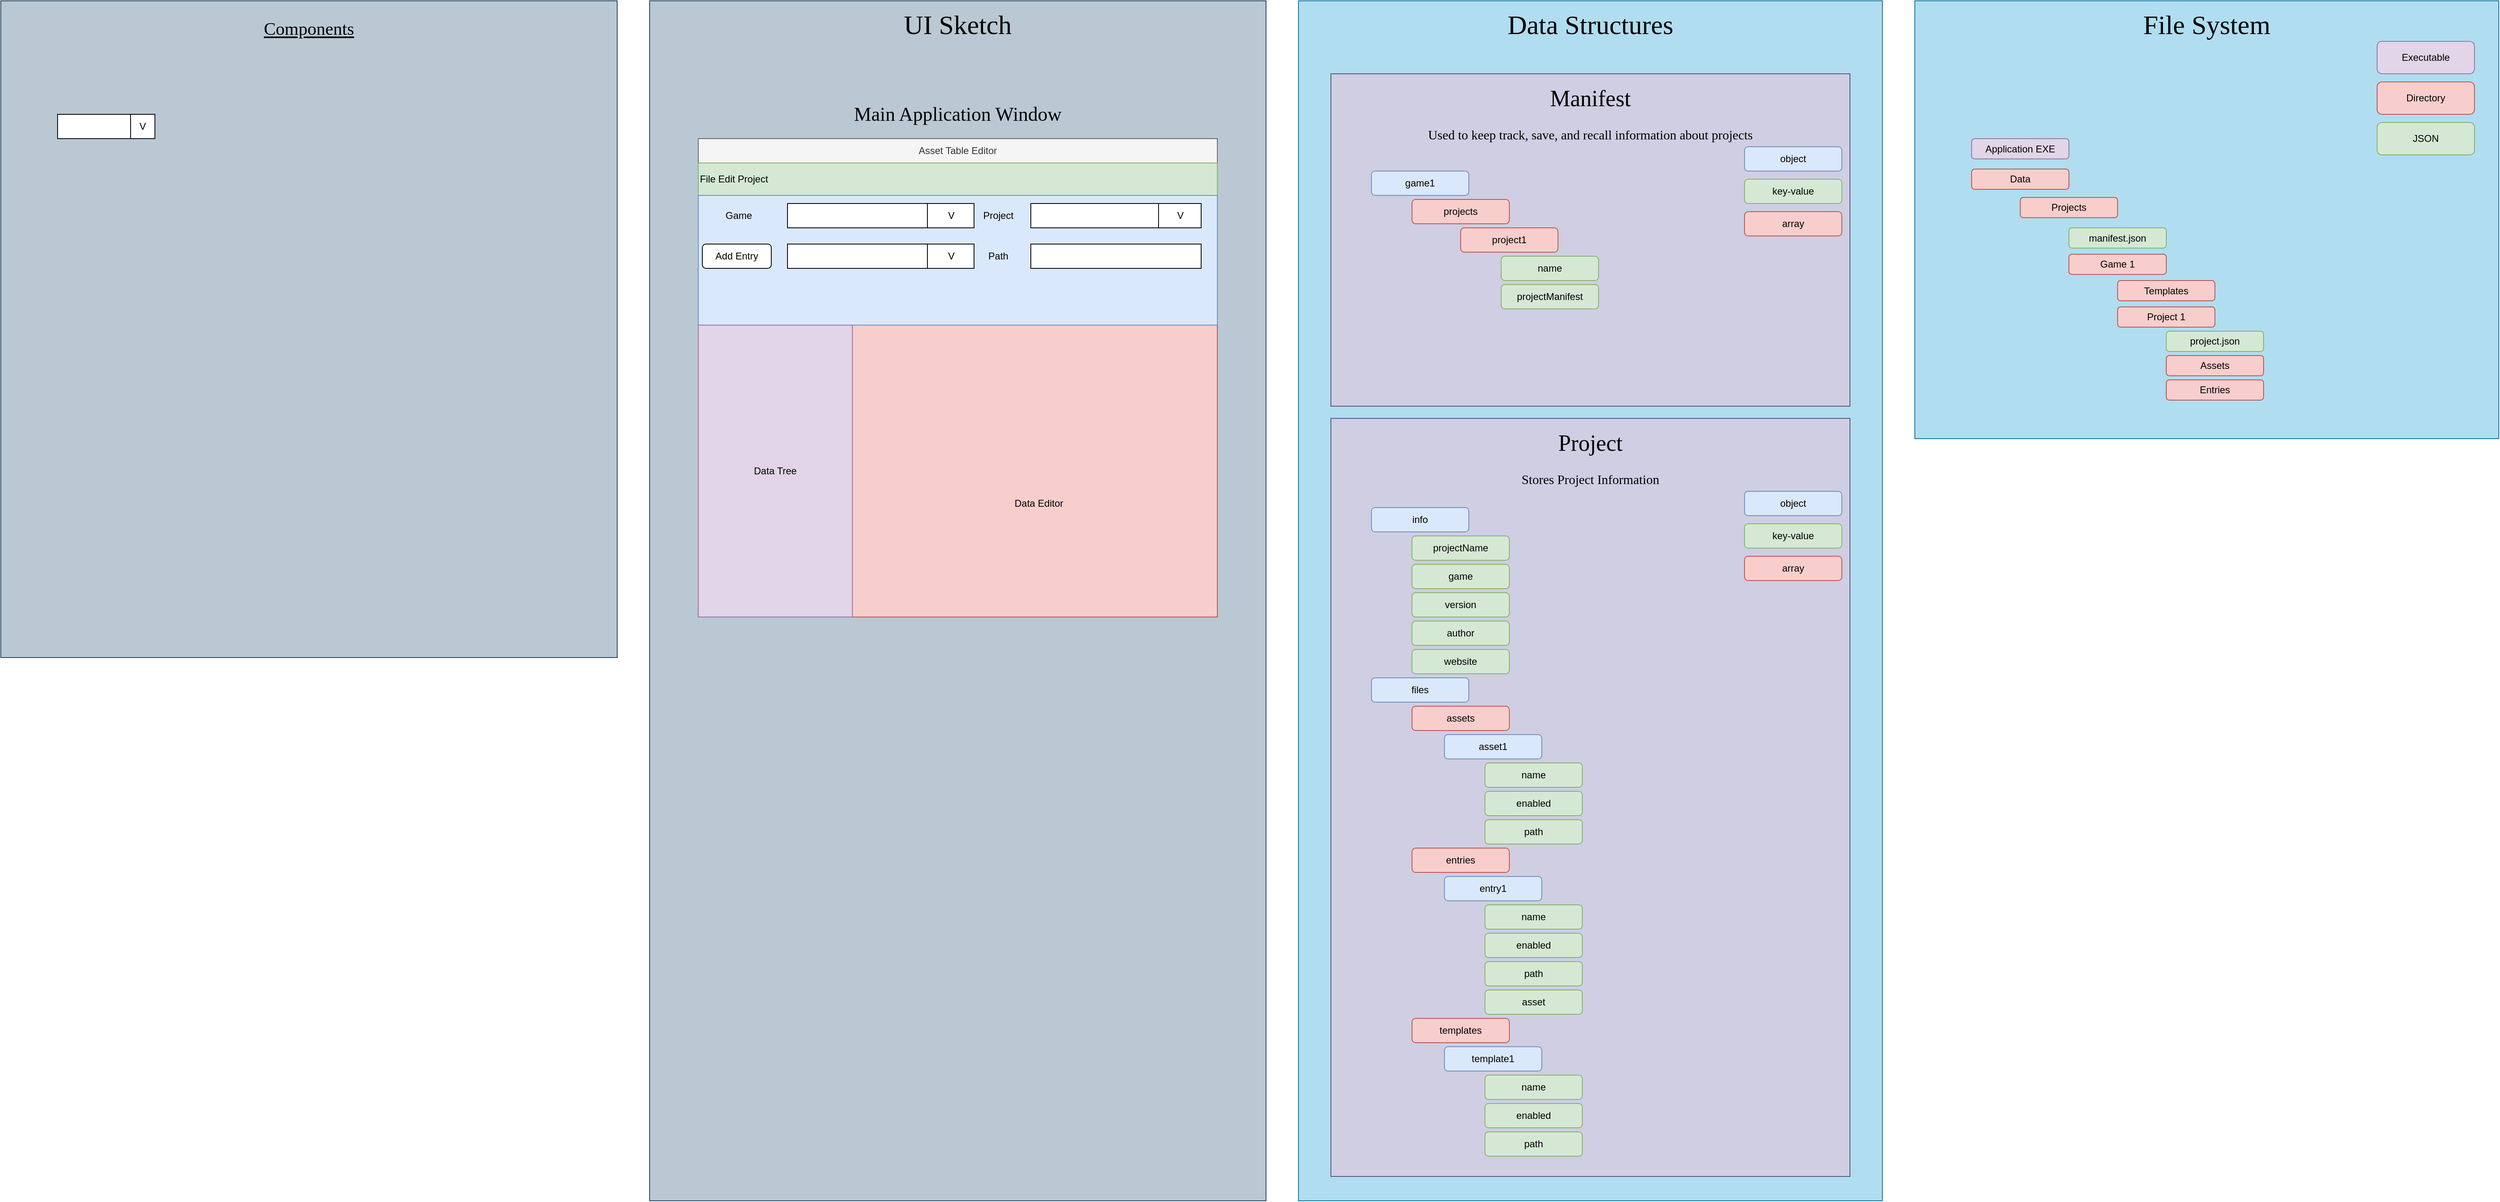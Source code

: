 <mxfile version="28.0.4">
  <diagram name="Page-1" id="VzTkRJVZqyoS9abhufmP">
    <mxGraphModel dx="2208" dy="1815" grid="1" gridSize="10" guides="1" tooltips="1" connect="1" arrows="1" fold="1" page="1" pageScale="1" pageWidth="850" pageHeight="1100" math="0" shadow="0">
      <root>
        <mxCell id="0" />
        <mxCell id="1" parent="0" />
        <mxCell id="ZPDHwGb2gUlAKi-0C_dS-61" value="" style="rounded=0;whiteSpace=wrap;html=1;fillColor=#bac8d3;strokeColor=#23445d;" vertex="1" parent="1">
          <mxGeometry x="-720" y="-40" width="760" height="810" as="geometry" />
        </mxCell>
        <mxCell id="LlEfA--5SufR63MY19yz-38" value="" style="rounded=0;whiteSpace=wrap;html=1;fillColor=#b1ddf0;strokeColor=#10739e;" parent="1" vertex="1">
          <mxGeometry x="880" y="-40" width="720" height="1480" as="geometry" />
        </mxCell>
        <mxCell id="LlEfA--5SufR63MY19yz-39" value="" style="rounded=0;whiteSpace=wrap;html=1;fillColor=#bac8d3;strokeColor=#23445d;" parent="1" vertex="1">
          <mxGeometry x="80" y="-40" width="760" height="1480" as="geometry" />
        </mxCell>
        <mxCell id="LlEfA--5SufR63MY19yz-2" value="" style="rounded=0;whiteSpace=wrap;html=1;fillColor=#f8cecc;strokeColor=#b85450;" parent="1" vertex="1">
          <mxGeometry x="140" y="160" width="640" height="560" as="geometry" />
        </mxCell>
        <mxCell id="LlEfA--5SufR63MY19yz-3" value="Asset Table Editor" style="rounded=0;whiteSpace=wrap;html=1;fillColor=#f5f5f5;fontColor=#333333;strokeColor=#666666;" parent="1" vertex="1">
          <mxGeometry x="140" y="130" width="640" height="30" as="geometry" />
        </mxCell>
        <mxCell id="LlEfA--5SufR63MY19yz-4" value="File Edit Project" style="rounded=0;whiteSpace=wrap;html=1;align=left;fillColor=#d5e8d4;strokeColor=#82b366;" parent="1" vertex="1">
          <mxGeometry x="140" y="160" width="640" height="40" as="geometry" />
        </mxCell>
        <mxCell id="LlEfA--5SufR63MY19yz-5" value="" style="rounded=0;whiteSpace=wrap;html=1;fillColor=#dae8fc;strokeColor=#6c8ebf;" parent="1" vertex="1">
          <mxGeometry x="140" y="200" width="640" height="160" as="geometry" />
        </mxCell>
        <mxCell id="LlEfA--5SufR63MY19yz-7" value="" style="rounded=0;whiteSpace=wrap;html=1;fillColor=#e1d5e7;strokeColor=#9673a6;" parent="1" vertex="1">
          <mxGeometry x="140" y="360" width="190" height="360" as="geometry" />
        </mxCell>
        <mxCell id="LlEfA--5SufR63MY19yz-8" value="Data Editor" style="text;html=1;align=center;verticalAlign=middle;whiteSpace=wrap;rounded=0;" parent="1" vertex="1">
          <mxGeometry x="500" y="565" width="120" height="30" as="geometry" />
        </mxCell>
        <mxCell id="LlEfA--5SufR63MY19yz-9" value="&lt;div&gt;Data Tree&lt;/div&gt;" style="text;html=1;align=center;verticalAlign=middle;whiteSpace=wrap;rounded=0;" parent="1" vertex="1">
          <mxGeometry x="175" y="525" width="120" height="30" as="geometry" />
        </mxCell>
        <mxCell id="LlEfA--5SufR63MY19yz-11" value="Game" style="text;html=1;align=center;verticalAlign=middle;whiteSpace=wrap;rounded=0;" parent="1" vertex="1">
          <mxGeometry x="140" y="210" width="100" height="30" as="geometry" />
        </mxCell>
        <mxCell id="LlEfA--5SufR63MY19yz-16" value="" style="group" parent="1" vertex="1" connectable="0">
          <mxGeometry x="250" y="210" width="230" height="30" as="geometry" />
        </mxCell>
        <mxCell id="LlEfA--5SufR63MY19yz-14" value="" style="rounded=0;whiteSpace=wrap;html=1;" parent="LlEfA--5SufR63MY19yz-16" vertex="1">
          <mxGeometry width="230" height="30" as="geometry" />
        </mxCell>
        <mxCell id="LlEfA--5SufR63MY19yz-15" value="V" style="rounded=0;whiteSpace=wrap;html=1;" parent="LlEfA--5SufR63MY19yz-16" vertex="1">
          <mxGeometry x="172.5" width="57.5" height="30" as="geometry" />
        </mxCell>
        <mxCell id="LlEfA--5SufR63MY19yz-17" value="" style="group" parent="1" vertex="1" connectable="0">
          <mxGeometry x="-650" y="100" width="120" height="30" as="geometry" />
        </mxCell>
        <mxCell id="LlEfA--5SufR63MY19yz-12" value="" style="rounded=0;whiteSpace=wrap;html=1;" parent="LlEfA--5SufR63MY19yz-17" vertex="1">
          <mxGeometry width="120" height="30" as="geometry" />
        </mxCell>
        <mxCell id="LlEfA--5SufR63MY19yz-13" value="V" style="rounded=0;whiteSpace=wrap;html=1;" parent="LlEfA--5SufR63MY19yz-17" vertex="1">
          <mxGeometry x="90" width="30" height="30" as="geometry" />
        </mxCell>
        <mxCell id="LlEfA--5SufR63MY19yz-19" value="Add Entry" style="rounded=1;whiteSpace=wrap;html=1;" parent="1" vertex="1">
          <mxGeometry x="145" y="260" width="85" height="30" as="geometry" />
        </mxCell>
        <mxCell id="LlEfA--5SufR63MY19yz-25" value="Project" style="text;html=1;align=center;verticalAlign=middle;whiteSpace=wrap;rounded=0;" parent="1" vertex="1">
          <mxGeometry x="460" y="210" width="100" height="30" as="geometry" />
        </mxCell>
        <mxCell id="LlEfA--5SufR63MY19yz-26" value="" style="group" parent="1" vertex="1" connectable="0">
          <mxGeometry x="550" y="210" width="210" height="30" as="geometry" />
        </mxCell>
        <mxCell id="LlEfA--5SufR63MY19yz-27" value="" style="rounded=0;whiteSpace=wrap;html=1;" parent="LlEfA--5SufR63MY19yz-26" vertex="1">
          <mxGeometry width="210" height="30" as="geometry" />
        </mxCell>
        <mxCell id="LlEfA--5SufR63MY19yz-28" value="V" style="rounded=0;whiteSpace=wrap;html=1;" parent="LlEfA--5SufR63MY19yz-26" vertex="1">
          <mxGeometry x="157.5" width="52.5" height="30" as="geometry" />
        </mxCell>
        <mxCell id="LlEfA--5SufR63MY19yz-30" value="" style="group" parent="1" vertex="1" connectable="0">
          <mxGeometry x="250" y="260" width="230" height="30" as="geometry" />
        </mxCell>
        <mxCell id="LlEfA--5SufR63MY19yz-31" value="" style="rounded=0;whiteSpace=wrap;html=1;" parent="LlEfA--5SufR63MY19yz-30" vertex="1">
          <mxGeometry width="230" height="30" as="geometry" />
        </mxCell>
        <mxCell id="LlEfA--5SufR63MY19yz-32" value="V" style="rounded=0;whiteSpace=wrap;html=1;" parent="LlEfA--5SufR63MY19yz-30" vertex="1">
          <mxGeometry x="172.5" width="57.5" height="30" as="geometry" />
        </mxCell>
        <mxCell id="LlEfA--5SufR63MY19yz-33" value="" style="rounded=0;whiteSpace=wrap;html=1;" parent="1" vertex="1">
          <mxGeometry x="550" y="260" width="210" height="30" as="geometry" />
        </mxCell>
        <mxCell id="LlEfA--5SufR63MY19yz-34" value="Path" style="text;html=1;align=center;verticalAlign=middle;whiteSpace=wrap;rounded=0;" parent="1" vertex="1">
          <mxGeometry x="460" y="260" width="100" height="30" as="geometry" />
        </mxCell>
        <mxCell id="LlEfA--5SufR63MY19yz-35" value="UI Sketch" style="text;html=1;align=center;verticalAlign=middle;whiteSpace=wrap;rounded=0;fontSize=33;fontFamily=Verdana;fontStyle=0" parent="1" vertex="1">
          <mxGeometry x="80" y="-40" width="760" height="60" as="geometry" />
        </mxCell>
        <mxCell id="LlEfA--5SufR63MY19yz-36" value="Components" style="text;html=1;align=center;verticalAlign=middle;whiteSpace=wrap;rounded=0;fontFamily=Verdana;fontSize=22;fontStyle=4" parent="1" vertex="1">
          <mxGeometry x="-720" y="-40" width="760" height="70" as="geometry" />
        </mxCell>
        <mxCell id="LlEfA--5SufR63MY19yz-37" value="Data Structures" style="text;html=1;align=center;verticalAlign=middle;whiteSpace=wrap;rounded=0;fontSize=33;fontFamily=Verdana;fontStyle=0" parent="1" vertex="1">
          <mxGeometry x="880" y="-40" width="720" height="60" as="geometry" />
        </mxCell>
        <mxCell id="LlEfA--5SufR63MY19yz-40" value="Main Application Window" style="text;html=1;align=center;verticalAlign=middle;whiteSpace=wrap;rounded=0;fontSize=24;fontFamily=Verdana;fontStyle=0" parent="1" vertex="1">
          <mxGeometry x="80" y="70" width="760" height="60" as="geometry" />
        </mxCell>
        <mxCell id="LlEfA--5SufR63MY19yz-42" value="" style="rounded=0;whiteSpace=wrap;html=1;fillColor=#d0cee2;strokeColor=#56517e;" parent="1" vertex="1">
          <mxGeometry x="920" y="50" width="640" height="410" as="geometry" />
        </mxCell>
        <mxCell id="LlEfA--5SufR63MY19yz-43" value="Manifest" style="text;html=1;align=center;verticalAlign=middle;whiteSpace=wrap;rounded=0;fontSize=28;fontFamily=Verdana;fontStyle=0" parent="1" vertex="1">
          <mxGeometry x="920" y="50" width="640" height="60" as="geometry" />
        </mxCell>
        <mxCell id="LlEfA--5SufR63MY19yz-44" value="Used to keep track, save, and recall information about projects" style="text;html=1;align=center;verticalAlign=middle;whiteSpace=wrap;rounded=0;fontFamily=Verdana;fontSize=16;" parent="1" vertex="1">
          <mxGeometry x="920" y="110" width="640" height="30" as="geometry" />
        </mxCell>
        <mxCell id="LlEfA--5SufR63MY19yz-59" value="" style="rounded=0;whiteSpace=wrap;html=1;fillColor=#b1ddf0;strokeColor=#10739e;" parent="1" vertex="1">
          <mxGeometry x="1640" y="-40" width="720" height="540" as="geometry" />
        </mxCell>
        <mxCell id="LlEfA--5SufR63MY19yz-60" value="File System" style="text;html=1;align=center;verticalAlign=middle;whiteSpace=wrap;rounded=0;fontSize=33;fontFamily=Verdana;fontStyle=0" parent="1" vertex="1">
          <mxGeometry x="1640" y="-40" width="720" height="60" as="geometry" />
        </mxCell>
        <mxCell id="LlEfA--5SufR63MY19yz-66" value="Application EXE" style="rounded=1;whiteSpace=wrap;html=1;fillColor=#e1d5e7;strokeColor=#9673a6;" parent="1" vertex="1">
          <mxGeometry x="1710" y="130" width="120" height="25" as="geometry" />
        </mxCell>
        <mxCell id="LlEfA--5SufR63MY19yz-67" value="Data" style="rounded=1;whiteSpace=wrap;html=1;fillColor=#f8cecc;strokeColor=#b85450;" parent="1" vertex="1">
          <mxGeometry x="1710" y="167.5" width="120" height="25" as="geometry" />
        </mxCell>
        <mxCell id="LlEfA--5SufR63MY19yz-68" value="Projects" style="rounded=1;whiteSpace=wrap;html=1;fillColor=#f8cecc;strokeColor=#b85450;" parent="1" vertex="1">
          <mxGeometry x="1770" y="202.5" width="120" height="25" as="geometry" />
        </mxCell>
        <mxCell id="LlEfA--5SufR63MY19yz-69" value="Game 1" style="rounded=1;whiteSpace=wrap;html=1;fillColor=#f8cecc;strokeColor=#b85450;" parent="1" vertex="1">
          <mxGeometry x="1830" y="272.5" width="120" height="25" as="geometry" />
        </mxCell>
        <mxCell id="LlEfA--5SufR63MY19yz-70" value="Project 1" style="rounded=1;whiteSpace=wrap;html=1;fillColor=#f8cecc;strokeColor=#b85450;" parent="1" vertex="1">
          <mxGeometry x="1890" y="337.5" width="120" height="25" as="geometry" />
        </mxCell>
        <mxCell id="LlEfA--5SufR63MY19yz-75" value="manifest.json" style="rounded=1;whiteSpace=wrap;html=1;fillColor=#d5e8d4;strokeColor=#82b366;" parent="1" vertex="1">
          <mxGeometry x="1830" y="240" width="120" height="25" as="geometry" />
        </mxCell>
        <mxCell id="LlEfA--5SufR63MY19yz-76" value="Directory" style="rounded=1;whiteSpace=wrap;html=1;fillColor=#f8cecc;strokeColor=#b85450;" parent="1" vertex="1">
          <mxGeometry x="2210" y="60" width="120" height="40" as="geometry" />
        </mxCell>
        <mxCell id="LlEfA--5SufR63MY19yz-77" value="JSON" style="rounded=1;whiteSpace=wrap;html=1;fillColor=#d5e8d4;strokeColor=#82b366;" parent="1" vertex="1">
          <mxGeometry x="2210" y="110" width="120" height="40" as="geometry" />
        </mxCell>
        <mxCell id="LlEfA--5SufR63MY19yz-78" value="Executable" style="rounded=1;whiteSpace=wrap;html=1;fillColor=#e1d5e7;strokeColor=#9673a6;" parent="1" vertex="1">
          <mxGeometry x="2210" y="10" width="120" height="40" as="geometry" />
        </mxCell>
        <mxCell id="LlEfA--5SufR63MY19yz-79" value="Assets" style="rounded=1;whiteSpace=wrap;html=1;fillColor=#f8cecc;strokeColor=#b85450;" parent="1" vertex="1">
          <mxGeometry x="1950" y="397.5" width="120" height="25" as="geometry" />
        </mxCell>
        <mxCell id="LlEfA--5SufR63MY19yz-80" value="Entries" style="rounded=1;whiteSpace=wrap;html=1;fillColor=#f8cecc;strokeColor=#b85450;" parent="1" vertex="1">
          <mxGeometry x="1950" y="427.5" width="120" height="25" as="geometry" />
        </mxCell>
        <mxCell id="LlEfA--5SufR63MY19yz-81" value="project.json" style="rounded=1;whiteSpace=wrap;html=1;fillColor=#d5e8d4;strokeColor=#82b366;" parent="1" vertex="1">
          <mxGeometry x="1950" y="367.5" width="120" height="25" as="geometry" />
        </mxCell>
        <mxCell id="LlEfA--5SufR63MY19yz-94" value="Templates" style="rounded=1;whiteSpace=wrap;html=1;fillColor=#f8cecc;strokeColor=#b85450;" parent="1" vertex="1">
          <mxGeometry x="1890" y="305" width="120" height="25" as="geometry" />
        </mxCell>
        <mxCell id="ZPDHwGb2gUlAKi-0C_dS-6" value="" style="rounded=0;whiteSpace=wrap;html=1;fillColor=#d0cee2;strokeColor=#56517e;" vertex="1" parent="1">
          <mxGeometry x="920" y="475" width="640" height="935" as="geometry" />
        </mxCell>
        <mxCell id="ZPDHwGb2gUlAKi-0C_dS-7" value="Project" style="text;html=1;align=center;verticalAlign=middle;whiteSpace=wrap;rounded=0;fontSize=28;fontFamily=Verdana;fontStyle=0" vertex="1" parent="1">
          <mxGeometry x="920" y="475" width="640" height="60" as="geometry" />
        </mxCell>
        <mxCell id="ZPDHwGb2gUlAKi-0C_dS-8" value="Stores Project Information" style="text;html=1;align=center;verticalAlign=middle;whiteSpace=wrap;rounded=0;fontFamily=Verdana;fontSize=16;" vertex="1" parent="1">
          <mxGeometry x="920" y="535" width="640" height="30" as="geometry" />
        </mxCell>
        <mxCell id="ZPDHwGb2gUlAKi-0C_dS-9" value="info" style="rounded=1;whiteSpace=wrap;html=1;fillColor=#dae8fc;strokeColor=#6c8ebf;" vertex="1" parent="1">
          <mxGeometry x="970" y="585" width="120" height="30" as="geometry" />
        </mxCell>
        <mxCell id="ZPDHwGb2gUlAKi-0C_dS-10" value="projectName" style="rounded=1;whiteSpace=wrap;html=1;fillColor=#d5e8d4;strokeColor=#82b366;" vertex="1" parent="1">
          <mxGeometry x="1020" y="620" width="120" height="30" as="geometry" />
        </mxCell>
        <mxCell id="ZPDHwGb2gUlAKi-0C_dS-11" value="game" style="rounded=1;whiteSpace=wrap;html=1;fillColor=#d5e8d4;strokeColor=#82b366;" vertex="1" parent="1">
          <mxGeometry x="1020" y="655" width="120" height="30" as="geometry" />
        </mxCell>
        <mxCell id="ZPDHwGb2gUlAKi-0C_dS-12" value="version" style="rounded=1;whiteSpace=wrap;html=1;fillColor=#d5e8d4;strokeColor=#82b366;" vertex="1" parent="1">
          <mxGeometry x="1020" y="690" width="120" height="30" as="geometry" />
        </mxCell>
        <mxCell id="ZPDHwGb2gUlAKi-0C_dS-13" value="author" style="rounded=1;whiteSpace=wrap;html=1;fillColor=#d5e8d4;strokeColor=#82b366;" vertex="1" parent="1">
          <mxGeometry x="1020" y="725" width="120" height="30" as="geometry" />
        </mxCell>
        <mxCell id="ZPDHwGb2gUlAKi-0C_dS-14" value="website" style="rounded=1;whiteSpace=wrap;html=1;fillColor=#d5e8d4;strokeColor=#82b366;" vertex="1" parent="1">
          <mxGeometry x="1020" y="760" width="120" height="30" as="geometry" />
        </mxCell>
        <mxCell id="ZPDHwGb2gUlAKi-0C_dS-15" value="files" style="rounded=1;whiteSpace=wrap;html=1;fillColor=#dae8fc;strokeColor=#6c8ebf;" vertex="1" parent="1">
          <mxGeometry x="970" y="795" width="120" height="30" as="geometry" />
        </mxCell>
        <mxCell id="ZPDHwGb2gUlAKi-0C_dS-16" value="assets" style="rounded=1;whiteSpace=wrap;html=1;fillColor=#f8cecc;strokeColor=#b85450;" vertex="1" parent="1">
          <mxGeometry x="1020" y="830" width="120" height="30" as="geometry" />
        </mxCell>
        <mxCell id="ZPDHwGb2gUlAKi-0C_dS-17" value="asset1" style="rounded=1;whiteSpace=wrap;html=1;fillColor=#dae8fc;strokeColor=#6c8ebf;" vertex="1" parent="1">
          <mxGeometry x="1060" y="865" width="120" height="30" as="geometry" />
        </mxCell>
        <mxCell id="ZPDHwGb2gUlAKi-0C_dS-18" value="name" style="rounded=1;whiteSpace=wrap;html=1;fillColor=#d5e8d4;strokeColor=#82b366;" vertex="1" parent="1">
          <mxGeometry x="1110" y="900" width="120" height="30" as="geometry" />
        </mxCell>
        <mxCell id="ZPDHwGb2gUlAKi-0C_dS-19" value="enabled" style="rounded=1;whiteSpace=wrap;html=1;fillColor=#d5e8d4;strokeColor=#82b366;" vertex="1" parent="1">
          <mxGeometry x="1110" y="935" width="120" height="30" as="geometry" />
        </mxCell>
        <mxCell id="ZPDHwGb2gUlAKi-0C_dS-20" value="path" style="rounded=1;whiteSpace=wrap;html=1;fillColor=#d5e8d4;strokeColor=#82b366;" vertex="1" parent="1">
          <mxGeometry x="1110" y="970" width="120" height="30" as="geometry" />
        </mxCell>
        <mxCell id="ZPDHwGb2gUlAKi-0C_dS-21" value="entries" style="rounded=1;whiteSpace=wrap;html=1;fillColor=#f8cecc;strokeColor=#b85450;" vertex="1" parent="1">
          <mxGeometry x="1020" y="1005" width="120" height="30" as="geometry" />
        </mxCell>
        <mxCell id="ZPDHwGb2gUlAKi-0C_dS-22" value="entry1" style="rounded=1;whiteSpace=wrap;html=1;fillColor=#dae8fc;strokeColor=#6c8ebf;" vertex="1" parent="1">
          <mxGeometry x="1060" y="1040" width="120" height="30" as="geometry" />
        </mxCell>
        <mxCell id="ZPDHwGb2gUlAKi-0C_dS-23" value="name" style="rounded=1;whiteSpace=wrap;html=1;fillColor=#d5e8d4;strokeColor=#82b366;" vertex="1" parent="1">
          <mxGeometry x="1110" y="1075" width="120" height="30" as="geometry" />
        </mxCell>
        <mxCell id="ZPDHwGb2gUlAKi-0C_dS-24" value="enabled" style="rounded=1;whiteSpace=wrap;html=1;fillColor=#d5e8d4;strokeColor=#82b366;" vertex="1" parent="1">
          <mxGeometry x="1110" y="1110" width="120" height="30" as="geometry" />
        </mxCell>
        <mxCell id="ZPDHwGb2gUlAKi-0C_dS-25" value="path" style="rounded=1;whiteSpace=wrap;html=1;fillColor=#d5e8d4;strokeColor=#82b366;" vertex="1" parent="1">
          <mxGeometry x="1110" y="1145" width="120" height="30" as="geometry" />
        </mxCell>
        <mxCell id="ZPDHwGb2gUlAKi-0C_dS-26" value="asset" style="rounded=1;whiteSpace=wrap;html=1;fillColor=#d5e8d4;strokeColor=#82b366;" vertex="1" parent="1">
          <mxGeometry x="1110" y="1180" width="120" height="30" as="geometry" />
        </mxCell>
        <mxCell id="ZPDHwGb2gUlAKi-0C_dS-27" value="object" style="rounded=1;whiteSpace=wrap;html=1;fillColor=#dae8fc;strokeColor=#6c8ebf;" vertex="1" parent="1">
          <mxGeometry x="1430" y="565" width="120" height="30" as="geometry" />
        </mxCell>
        <mxCell id="ZPDHwGb2gUlAKi-0C_dS-28" value="key-value" style="rounded=1;whiteSpace=wrap;html=1;fillColor=#d5e8d4;strokeColor=#82b366;" vertex="1" parent="1">
          <mxGeometry x="1430" y="605" width="120" height="30" as="geometry" />
        </mxCell>
        <mxCell id="ZPDHwGb2gUlAKi-0C_dS-29" value="array" style="rounded=1;whiteSpace=wrap;html=1;fillColor=#f8cecc;strokeColor=#b85450;" vertex="1" parent="1">
          <mxGeometry x="1430" y="645" width="120" height="30" as="geometry" />
        </mxCell>
        <mxCell id="ZPDHwGb2gUlAKi-0C_dS-30" value="object" style="rounded=1;whiteSpace=wrap;html=1;fillColor=#dae8fc;strokeColor=#6c8ebf;" vertex="1" parent="1">
          <mxGeometry x="1430" y="140" width="120" height="30" as="geometry" />
        </mxCell>
        <mxCell id="ZPDHwGb2gUlAKi-0C_dS-31" value="key-value" style="rounded=1;whiteSpace=wrap;html=1;fillColor=#d5e8d4;strokeColor=#82b366;" vertex="1" parent="1">
          <mxGeometry x="1430" y="180" width="120" height="30" as="geometry" />
        </mxCell>
        <mxCell id="ZPDHwGb2gUlAKi-0C_dS-32" value="array" style="rounded=1;whiteSpace=wrap;html=1;fillColor=#f8cecc;strokeColor=#b85450;" vertex="1" parent="1">
          <mxGeometry x="1430" y="220" width="120" height="30" as="geometry" />
        </mxCell>
        <mxCell id="ZPDHwGb2gUlAKi-0C_dS-33" value="game1" style="rounded=1;whiteSpace=wrap;html=1;fillColor=#dae8fc;strokeColor=#6c8ebf;" vertex="1" parent="1">
          <mxGeometry x="970" y="170" width="120" height="30" as="geometry" />
        </mxCell>
        <mxCell id="ZPDHwGb2gUlAKi-0C_dS-34" value="projects" style="rounded=1;whiteSpace=wrap;html=1;fillColor=#f8cecc;strokeColor=#b85450;" vertex="1" parent="1">
          <mxGeometry x="1020" y="205" width="120" height="30" as="geometry" />
        </mxCell>
        <mxCell id="ZPDHwGb2gUlAKi-0C_dS-35" value="project1" style="rounded=1;whiteSpace=wrap;html=1;fillColor=#f8cecc;strokeColor=#b85450;" vertex="1" parent="1">
          <mxGeometry x="1080" y="240" width="120" height="30" as="geometry" />
        </mxCell>
        <mxCell id="ZPDHwGb2gUlAKi-0C_dS-36" value="name" style="rounded=1;whiteSpace=wrap;html=1;fillColor=#d5e8d4;strokeColor=#82b366;" vertex="1" parent="1">
          <mxGeometry x="1130" y="275" width="120" height="30" as="geometry" />
        </mxCell>
        <mxCell id="ZPDHwGb2gUlAKi-0C_dS-37" value="projectManifest" style="rounded=1;whiteSpace=wrap;html=1;fillColor=#d5e8d4;strokeColor=#82b366;" vertex="1" parent="1">
          <mxGeometry x="1130" y="310" width="120" height="30" as="geometry" />
        </mxCell>
        <mxCell id="ZPDHwGb2gUlAKi-0C_dS-52" value="templates" style="rounded=1;whiteSpace=wrap;html=1;fillColor=#f8cecc;strokeColor=#b85450;" vertex="1" parent="1">
          <mxGeometry x="1020" y="1215" width="120" height="30" as="geometry" />
        </mxCell>
        <mxCell id="ZPDHwGb2gUlAKi-0C_dS-53" value="template1" style="rounded=1;whiteSpace=wrap;html=1;fillColor=#dae8fc;strokeColor=#6c8ebf;" vertex="1" parent="1">
          <mxGeometry x="1060" y="1250" width="120" height="30" as="geometry" />
        </mxCell>
        <mxCell id="ZPDHwGb2gUlAKi-0C_dS-54" value="name" style="rounded=1;whiteSpace=wrap;html=1;fillColor=#d5e8d4;strokeColor=#82b366;" vertex="1" parent="1">
          <mxGeometry x="1110" y="1285" width="120" height="30" as="geometry" />
        </mxCell>
        <mxCell id="ZPDHwGb2gUlAKi-0C_dS-55" value="enabled" style="rounded=1;whiteSpace=wrap;html=1;fillColor=#d5e8d4;strokeColor=#82b366;" vertex="1" parent="1">
          <mxGeometry x="1110" y="1320" width="120" height="30" as="geometry" />
        </mxCell>
        <mxCell id="ZPDHwGb2gUlAKi-0C_dS-56" value="path" style="rounded=1;whiteSpace=wrap;html=1;fillColor=#d5e8d4;strokeColor=#82b366;" vertex="1" parent="1">
          <mxGeometry x="1110" y="1355" width="120" height="30" as="geometry" />
        </mxCell>
      </root>
    </mxGraphModel>
  </diagram>
</mxfile>
